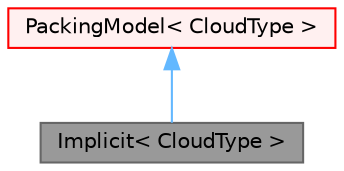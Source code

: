 digraph "Implicit&lt; CloudType &gt;"
{
 // LATEX_PDF_SIZE
  bgcolor="transparent";
  edge [fontname=Helvetica,fontsize=10,labelfontname=Helvetica,labelfontsize=10];
  node [fontname=Helvetica,fontsize=10,shape=box,height=0.2,width=0.4];
  Node1 [id="Node000001",label="Implicit\< CloudType \>",height=0.2,width=0.4,color="gray40", fillcolor="grey60", style="filled", fontcolor="black",tooltip="Implicit model for applying an inter-particle stress to the particles."];
  Node2 -> Node1 [id="edge1_Node000001_Node000002",dir="back",color="steelblue1",style="solid",tooltip=" "];
  Node2 [id="Node000002",label="PackingModel\< CloudType \>",height=0.2,width=0.4,color="red", fillcolor="#FFF0F0", style="filled",URL="$classFoam_1_1PackingModel.html",tooltip="Base class for packing models."];
}
